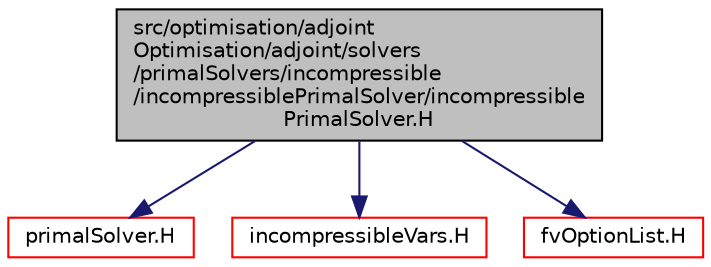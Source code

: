 digraph "src/optimisation/adjointOptimisation/adjoint/solvers/primalSolvers/incompressible/incompressiblePrimalSolver/incompressiblePrimalSolver.H"
{
  bgcolor="transparent";
  edge [fontname="Helvetica",fontsize="10",labelfontname="Helvetica",labelfontsize="10"];
  node [fontname="Helvetica",fontsize="10",shape=record];
  Node1 [label="src/optimisation/adjoint\lOptimisation/adjoint/solvers\l/primalSolvers/incompressible\l/incompressiblePrimalSolver/incompressible\lPrimalSolver.H",height=0.2,width=0.4,color="black", fillcolor="grey75", style="filled" fontcolor="black"];
  Node1 -> Node2 [color="midnightblue",fontsize="10",style="solid",fontname="Helvetica"];
  Node2 [label="primalSolver.H",height=0.2,width=0.4,color="red",URL="$primalSolver_8H.html"];
  Node1 -> Node3 [color="midnightblue",fontsize="10",style="solid",fontname="Helvetica"];
  Node3 [label="incompressibleVars.H",height=0.2,width=0.4,color="red",URL="$incompressibleVars_8H.html"];
  Node1 -> Node4 [color="midnightblue",fontsize="10",style="solid",fontname="Helvetica"];
  Node4 [label="fvOptionList.H",height=0.2,width=0.4,color="red",URL="$fvOptionList_8H.html"];
}
